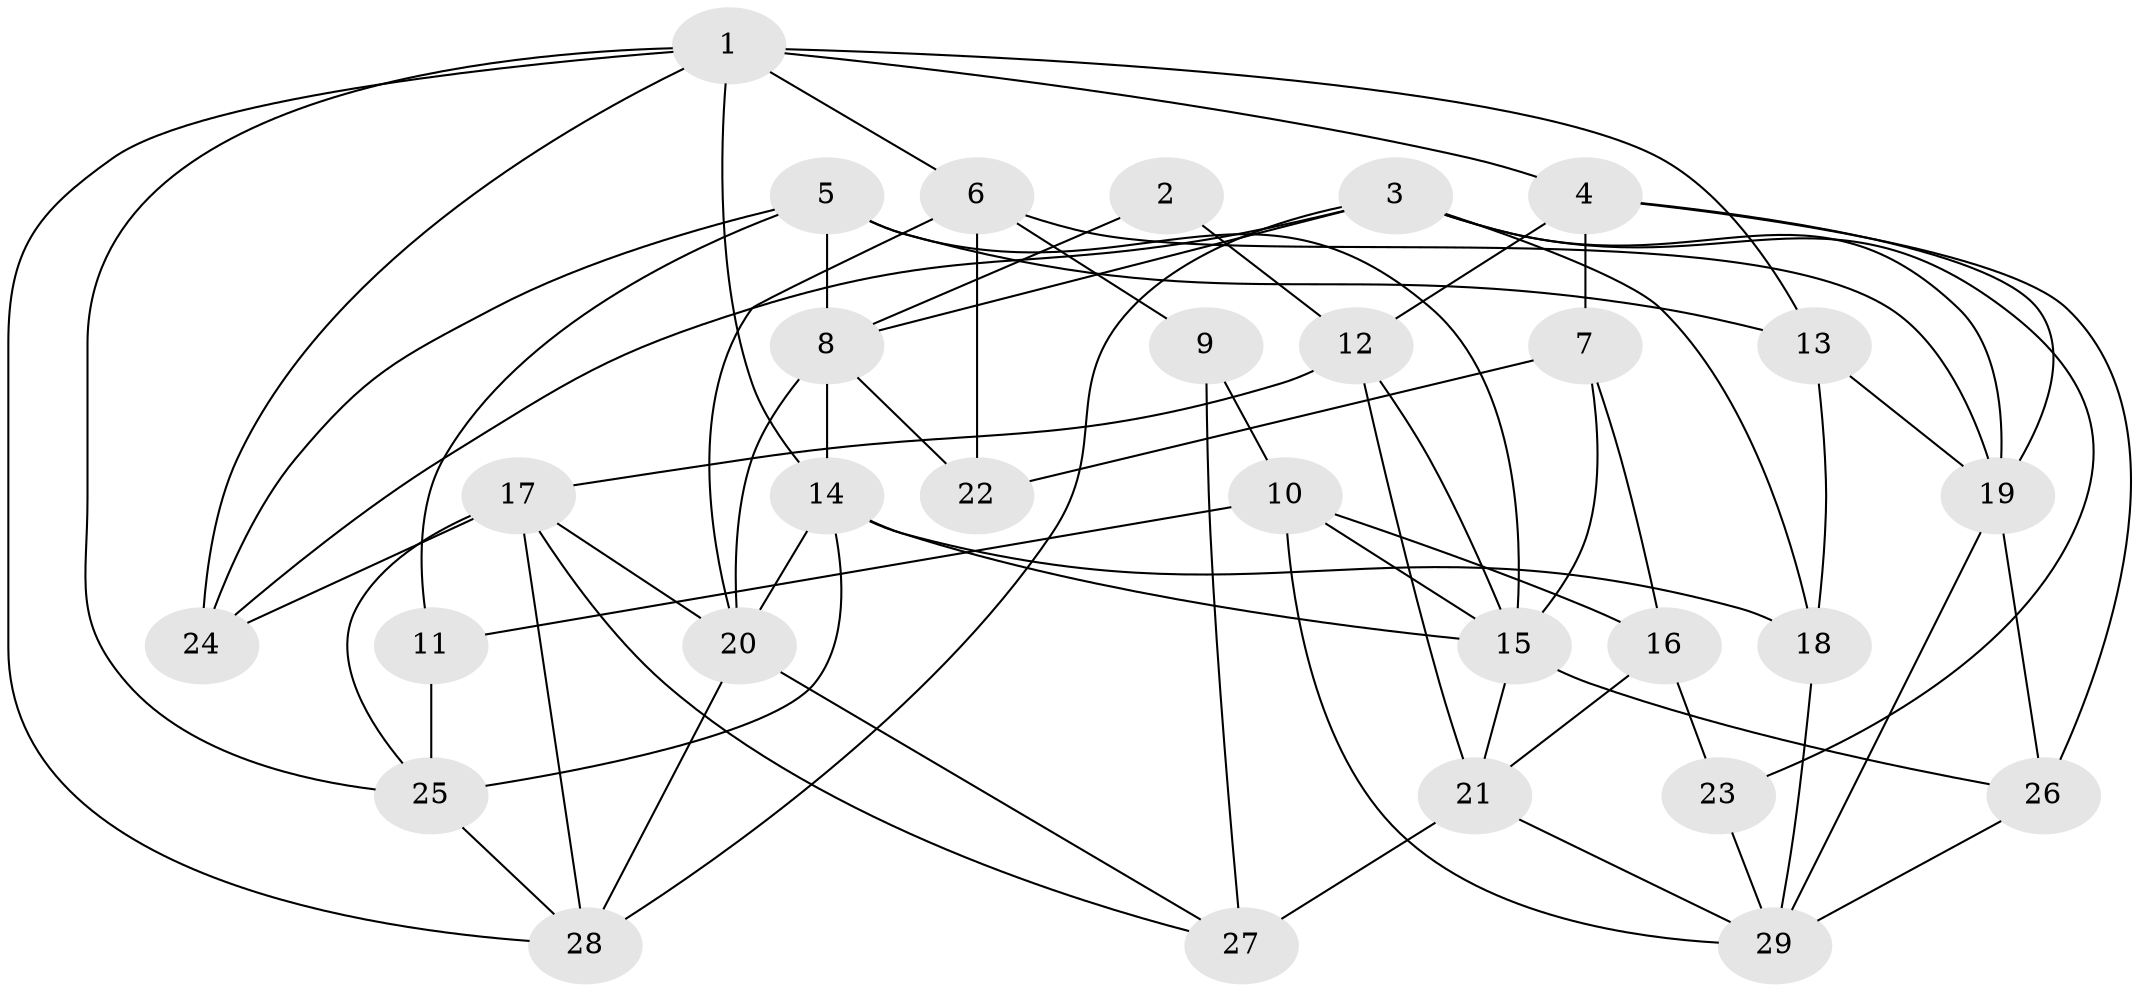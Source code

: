 // original degree distribution, {5: 0.1896551724137931, 4: 0.3103448275862069, 7: 0.017241379310344827, 3: 0.3103448275862069, 2: 0.06896551724137931, 6: 0.10344827586206896}
// Generated by graph-tools (version 1.1) at 2025/02/03/09/25 03:02:07]
// undirected, 29 vertices, 69 edges
graph export_dot {
graph [start="1"]
  node [color=gray90,style=filled];
  1;
  2;
  3;
  4;
  5;
  6;
  7;
  8;
  9;
  10;
  11;
  12;
  13;
  14;
  15;
  16;
  17;
  18;
  19;
  20;
  21;
  22;
  23;
  24;
  25;
  26;
  27;
  28;
  29;
  1 -- 4 [weight=2.0];
  1 -- 6 [weight=2.0];
  1 -- 13 [weight=1.0];
  1 -- 14 [weight=1.0];
  1 -- 24 [weight=2.0];
  1 -- 25 [weight=1.0];
  1 -- 28 [weight=1.0];
  2 -- 8 [weight=1.0];
  2 -- 12 [weight=1.0];
  3 -- 8 [weight=1.0];
  3 -- 18 [weight=1.0];
  3 -- 19 [weight=1.0];
  3 -- 23 [weight=2.0];
  3 -- 24 [weight=1.0];
  3 -- 28 [weight=2.0];
  4 -- 7 [weight=2.0];
  4 -- 12 [weight=1.0];
  4 -- 19 [weight=1.0];
  4 -- 26 [weight=1.0];
  5 -- 8 [weight=1.0];
  5 -- 11 [weight=1.0];
  5 -- 13 [weight=1.0];
  5 -- 15 [weight=1.0];
  5 -- 24 [weight=1.0];
  6 -- 9 [weight=1.0];
  6 -- 19 [weight=1.0];
  6 -- 20 [weight=1.0];
  6 -- 22 [weight=2.0];
  7 -- 15 [weight=1.0];
  7 -- 16 [weight=1.0];
  7 -- 22 [weight=1.0];
  8 -- 14 [weight=2.0];
  8 -- 20 [weight=1.0];
  8 -- 22 [weight=1.0];
  9 -- 10 [weight=1.0];
  9 -- 27 [weight=1.0];
  10 -- 11 [weight=2.0];
  10 -- 15 [weight=1.0];
  10 -- 16 [weight=2.0];
  10 -- 29 [weight=1.0];
  11 -- 25 [weight=1.0];
  12 -- 15 [weight=1.0];
  12 -- 17 [weight=1.0];
  12 -- 21 [weight=2.0];
  13 -- 18 [weight=1.0];
  13 -- 19 [weight=1.0];
  14 -- 15 [weight=1.0];
  14 -- 18 [weight=1.0];
  14 -- 20 [weight=1.0];
  14 -- 25 [weight=3.0];
  15 -- 21 [weight=1.0];
  15 -- 26 [weight=1.0];
  16 -- 21 [weight=2.0];
  16 -- 23 [weight=1.0];
  17 -- 20 [weight=2.0];
  17 -- 24 [weight=1.0];
  17 -- 25 [weight=1.0];
  17 -- 27 [weight=1.0];
  17 -- 28 [weight=1.0];
  18 -- 29 [weight=1.0];
  19 -- 26 [weight=1.0];
  19 -- 29 [weight=1.0];
  20 -- 27 [weight=1.0];
  20 -- 28 [weight=1.0];
  21 -- 27 [weight=2.0];
  21 -- 29 [weight=1.0];
  23 -- 29 [weight=1.0];
  25 -- 28 [weight=1.0];
  26 -- 29 [weight=1.0];
}
